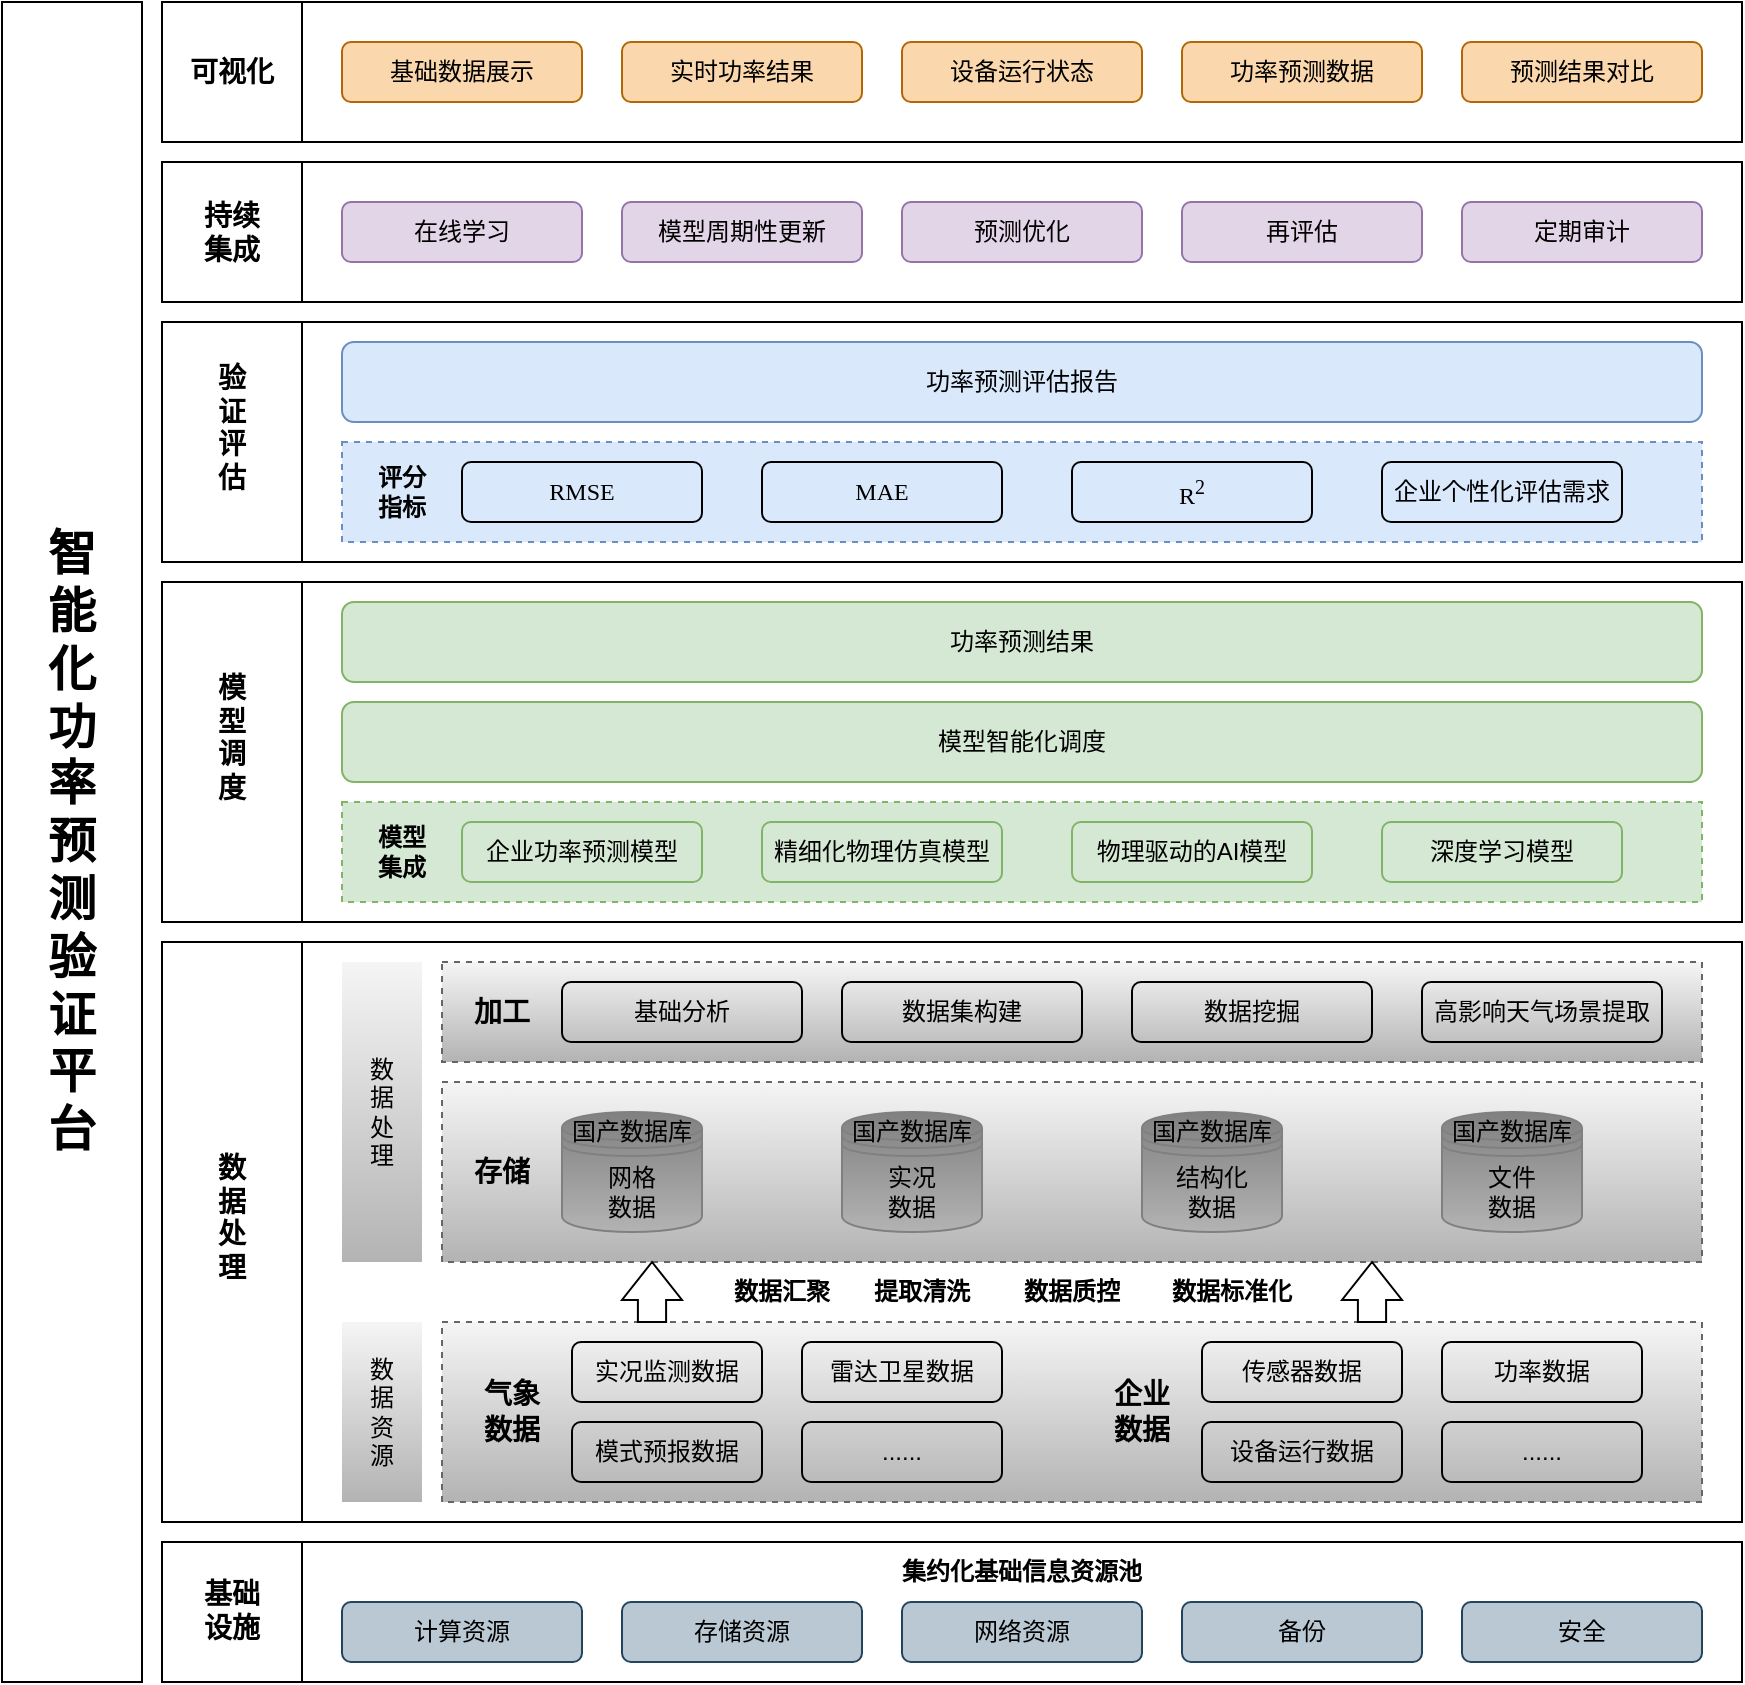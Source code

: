 <mxfile version="24.7.14">
  <diagram name="第 1 页" id="U8_30fp2nvI91OFab40k">
    <mxGraphModel dx="2601" dy="2088" grid="1" gridSize="10" guides="1" tooltips="1" connect="1" arrows="1" fold="1" page="1" pageScale="1" pageWidth="827" pageHeight="1169" math="0" shadow="0">
      <root>
        <mxCell id="0" />
        <mxCell id="1" parent="0" />
        <mxCell id="UFrKVk_Evucttn0kIX_x-15" value="" style="rounded=0;whiteSpace=wrap;html=1;fillColor=none;" vertex="1" parent="1">
          <mxGeometry x="100" y="400" width="720" height="290" as="geometry" />
        </mxCell>
        <mxCell id="UFrKVk_Evucttn0kIX_x-48" value="" style="rounded=0;whiteSpace=wrap;html=1;fillColor=#f5f5f5;gradientColor=#b3b3b3;strokeColor=#666666;dashed=1;" vertex="1" parent="1">
          <mxGeometry x="170" y="470" width="630" height="90" as="geometry" />
        </mxCell>
        <mxCell id="UFrKVk_Evucttn0kIX_x-50" value="" style="shape=datastore;whiteSpace=wrap;html=1;fillColor=#808080;gradientColor=#b3b3b3;strokeColor=#808080;" vertex="1" parent="1">
          <mxGeometry x="230" y="485" width="70" height="60" as="geometry" />
        </mxCell>
        <mxCell id="UFrKVk_Evucttn0kIX_x-51" value="网格&lt;div&gt;数据&lt;/div&gt;" style="text;html=1;align=center;verticalAlign=middle;whiteSpace=wrap;rounded=0;" vertex="1" parent="1">
          <mxGeometry x="235" y="510" width="60" height="30" as="geometry" />
        </mxCell>
        <mxCell id="UFrKVk_Evucttn0kIX_x-7" value="" style="rounded=0;whiteSpace=wrap;html=1;fillColor=none;" vertex="1" parent="1">
          <mxGeometry x="100" y="700" width="720" height="70" as="geometry" />
        </mxCell>
        <mxCell id="UFrKVk_Evucttn0kIX_x-18" value="" style="rounded=0;whiteSpace=wrap;html=1;fillColor=#f5f5f5;gradientColor=#b3b3b3;strokeColor=#666666;dashed=1;" vertex="1" parent="1">
          <mxGeometry x="170" y="590" width="630" height="90" as="geometry" />
        </mxCell>
        <mxCell id="UFrKVk_Evucttn0kIX_x-1" value="计算资源" style="rounded=1;whiteSpace=wrap;html=1;fillColor=#bac8d3;strokeColor=#23445d;" vertex="1" parent="1">
          <mxGeometry x="120" y="730" width="120" height="30" as="geometry" />
        </mxCell>
        <mxCell id="UFrKVk_Evucttn0kIX_x-2" value="存储资源" style="rounded=1;whiteSpace=wrap;html=1;fillColor=#bac8d3;strokeColor=#23445d;" vertex="1" parent="1">
          <mxGeometry x="260" y="730" width="120" height="30" as="geometry" />
        </mxCell>
        <mxCell id="UFrKVk_Evucttn0kIX_x-3" value="网络资源" style="rounded=1;whiteSpace=wrap;html=1;fillColor=#bac8d3;strokeColor=#23445d;" vertex="1" parent="1">
          <mxGeometry x="400" y="730" width="120" height="30" as="geometry" />
        </mxCell>
        <mxCell id="UFrKVk_Evucttn0kIX_x-4" value="备份" style="rounded=1;whiteSpace=wrap;html=1;fillColor=#bac8d3;strokeColor=#23445d;" vertex="1" parent="1">
          <mxGeometry x="540" y="730" width="120" height="30" as="geometry" />
        </mxCell>
        <mxCell id="UFrKVk_Evucttn0kIX_x-5" value="安全" style="rounded=1;whiteSpace=wrap;html=1;fillColor=#bac8d3;strokeColor=#23445d;" vertex="1" parent="1">
          <mxGeometry x="680" y="730" width="120" height="30" as="geometry" />
        </mxCell>
        <mxCell id="UFrKVk_Evucttn0kIX_x-6" value="&lt;font face=&quot;Times New Roman&quot; style=&quot;font-size: 14px;&quot;&gt;&lt;b style=&quot;&quot;&gt;基础&lt;/b&gt;&lt;/font&gt;&lt;div&gt;&lt;font face=&quot;xRImtguvzTZKVekVsjoN&quot; style=&quot;font-size: 14px;&quot;&gt;&lt;b style=&quot;&quot;&gt;设施&lt;/b&gt;&lt;/font&gt;&lt;/div&gt;" style="whiteSpace=wrap;html=1;aspect=fixed;fillColor=none;" vertex="1" parent="1">
          <mxGeometry x="30" y="700" width="70" height="70" as="geometry" />
        </mxCell>
        <mxCell id="UFrKVk_Evucttn0kIX_x-8" value="&lt;b&gt;集约化基础信息资源池&lt;/b&gt;" style="text;html=1;align=center;verticalAlign=middle;whiteSpace=wrap;rounded=0;" vertex="1" parent="1">
          <mxGeometry x="355" y="700" width="210" height="30" as="geometry" />
        </mxCell>
        <mxCell id="UFrKVk_Evucttn0kIX_x-13" value="数&lt;div&gt;据&lt;/div&gt;&lt;div&gt;资&lt;/div&gt;&lt;div&gt;源&lt;/div&gt;" style="rounded=0;whiteSpace=wrap;html=1;fillColor=#f5f5f5;strokeColor=none;gradientColor=#b3b3b3;" vertex="1" parent="1">
          <mxGeometry x="120" y="590" width="40" height="90" as="geometry" />
        </mxCell>
        <mxCell id="UFrKVk_Evucttn0kIX_x-17" value="&lt;font style=&quot;font-size: 14px;&quot;&gt;&lt;b style=&quot;&quot;&gt;数&lt;/b&gt;&lt;/font&gt;&lt;div&gt;&lt;font style=&quot;font-size: 14px;&quot;&gt;&lt;b&gt;据&lt;/b&gt;&lt;/font&gt;&lt;/div&gt;&lt;div&gt;&lt;font style=&quot;font-size: 14px;&quot;&gt;&lt;b&gt;处&lt;/b&gt;&lt;/font&gt;&lt;/div&gt;&lt;div&gt;&lt;font style=&quot;font-size: 14px;&quot;&gt;&lt;b&gt;理&lt;/b&gt;&lt;/font&gt;&lt;/div&gt;&lt;div&gt;&lt;br&gt;&lt;/div&gt;" style="rounded=0;whiteSpace=wrap;html=1;fillColor=none;" vertex="1" parent="1">
          <mxGeometry x="30" y="400" width="70" height="290" as="geometry" />
        </mxCell>
        <mxCell id="UFrKVk_Evucttn0kIX_x-19" value="&lt;font face=&quot;Times New Roman&quot; style=&quot;font-size: 14px;&quot;&gt;&lt;b&gt;气象&lt;/b&gt;&lt;/font&gt;&lt;div&gt;&lt;font style=&quot;font-size: 14px;&quot;&gt;&lt;b&gt;数据&lt;/b&gt;&lt;/font&gt;&lt;/div&gt;" style="text;html=1;align=center;verticalAlign=middle;whiteSpace=wrap;rounded=0;" vertex="1" parent="1">
          <mxGeometry x="175" y="605" width="60" height="60" as="geometry" />
        </mxCell>
        <mxCell id="UFrKVk_Evucttn0kIX_x-21" value="实况监测数据" style="rounded=1;whiteSpace=wrap;html=1;fillColor=none;" vertex="1" parent="1">
          <mxGeometry x="235" y="600" width="95" height="30" as="geometry" />
        </mxCell>
        <mxCell id="UFrKVk_Evucttn0kIX_x-22" value="模式预报数据" style="rounded=1;whiteSpace=wrap;html=1;fillColor=none;" vertex="1" parent="1">
          <mxGeometry x="235" y="640" width="95" height="30" as="geometry" />
        </mxCell>
        <mxCell id="UFrKVk_Evucttn0kIX_x-23" value="雷达卫星数据" style="rounded=1;whiteSpace=wrap;html=1;fillColor=none;" vertex="1" parent="1">
          <mxGeometry x="350" y="600" width="100" height="30" as="geometry" />
        </mxCell>
        <mxCell id="UFrKVk_Evucttn0kIX_x-24" value="......" style="rounded=1;whiteSpace=wrap;html=1;fillColor=none;" vertex="1" parent="1">
          <mxGeometry x="350" y="640" width="100" height="30" as="geometry" />
        </mxCell>
        <mxCell id="UFrKVk_Evucttn0kIX_x-34" value="&lt;font face=&quot;Times New Roman&quot; style=&quot;font-size: 14px;&quot;&gt;&lt;b&gt;企业&lt;/b&gt;&lt;/font&gt;&lt;div&gt;&lt;font style=&quot;font-size: 14px;&quot;&gt;&lt;b&gt;数据&lt;/b&gt;&lt;/font&gt;&lt;/div&gt;" style="text;html=1;align=center;verticalAlign=middle;whiteSpace=wrap;rounded=1;" vertex="1" parent="1">
          <mxGeometry x="490" y="605" width="60" height="60" as="geometry" />
        </mxCell>
        <mxCell id="UFrKVk_Evucttn0kIX_x-35" value="传感器数据" style="rounded=1;whiteSpace=wrap;html=1;fillColor=none;" vertex="1" parent="1">
          <mxGeometry x="550" y="600" width="100" height="30" as="geometry" />
        </mxCell>
        <mxCell id="UFrKVk_Evucttn0kIX_x-36" value="功率数据" style="rounded=1;whiteSpace=wrap;html=1;fillColor=none;" vertex="1" parent="1">
          <mxGeometry x="670" y="600" width="100" height="30" as="geometry" />
        </mxCell>
        <mxCell id="UFrKVk_Evucttn0kIX_x-37" value="设备运行数据" style="rounded=1;whiteSpace=wrap;html=1;fillColor=none;" vertex="1" parent="1">
          <mxGeometry x="550" y="640" width="100" height="30" as="geometry" />
        </mxCell>
        <mxCell id="UFrKVk_Evucttn0kIX_x-38" value="......" style="rounded=1;whiteSpace=wrap;html=1;fillColor=none;" vertex="1" parent="1">
          <mxGeometry x="670" y="640" width="100" height="30" as="geometry" />
        </mxCell>
        <mxCell id="UFrKVk_Evucttn0kIX_x-39" value="数&lt;div&gt;据&lt;/div&gt;&lt;div&gt;处&lt;/div&gt;&lt;div&gt;理&lt;/div&gt;" style="rounded=0;whiteSpace=wrap;html=1;fillColor=#f5f5f5;strokeColor=none;gradientColor=#b3b3b3;" vertex="1" parent="1">
          <mxGeometry x="120" y="410" width="40" height="150" as="geometry" />
        </mxCell>
        <mxCell id="UFrKVk_Evucttn0kIX_x-42" value="" style="html=1;shadow=0;dashed=0;align=center;verticalAlign=middle;shape=mxgraph.arrows2.arrow;dy=0.53;dx=19;direction=north;notch=0;" vertex="1" parent="1">
          <mxGeometry x="260" y="560" width="30" height="30" as="geometry" />
        </mxCell>
        <mxCell id="UFrKVk_Evucttn0kIX_x-43" value="" style="html=1;shadow=0;dashed=0;align=center;verticalAlign=middle;shape=mxgraph.arrows2.arrow;dy=0.53;dx=19;direction=north;notch=0;" vertex="1" parent="1">
          <mxGeometry x="620" y="560" width="30" height="30" as="geometry" />
        </mxCell>
        <mxCell id="UFrKVk_Evucttn0kIX_x-44" value="&lt;b&gt;数据汇聚&lt;/b&gt;" style="text;html=1;align=center;verticalAlign=middle;whiteSpace=wrap;rounded=0;" vertex="1" parent="1">
          <mxGeometry x="310" y="560" width="60" height="30" as="geometry" />
        </mxCell>
        <mxCell id="UFrKVk_Evucttn0kIX_x-45" value="&lt;b&gt;提取清洗&lt;/b&gt;" style="text;html=1;align=center;verticalAlign=middle;whiteSpace=wrap;rounded=0;" vertex="1" parent="1">
          <mxGeometry x="380" y="560" width="60" height="30" as="geometry" />
        </mxCell>
        <mxCell id="UFrKVk_Evucttn0kIX_x-46" value="&lt;b&gt;数据质控&lt;/b&gt;" style="text;html=1;align=center;verticalAlign=middle;whiteSpace=wrap;rounded=0;" vertex="1" parent="1">
          <mxGeometry x="455" y="560" width="60" height="30" as="geometry" />
        </mxCell>
        <mxCell id="UFrKVk_Evucttn0kIX_x-47" value="&lt;b&gt;数据标准化&lt;/b&gt;" style="text;html=1;align=center;verticalAlign=middle;whiteSpace=wrap;rounded=0;" vertex="1" parent="1">
          <mxGeometry x="530" y="560" width="70" height="30" as="geometry" />
        </mxCell>
        <mxCell id="UFrKVk_Evucttn0kIX_x-49" value="&lt;b&gt;&lt;font style=&quot;font-size: 14px;&quot;&gt;存储&lt;/font&gt;&lt;/b&gt;" style="text;html=1;align=center;verticalAlign=middle;whiteSpace=wrap;rounded=0;" vertex="1" parent="1">
          <mxGeometry x="170" y="500" width="60" height="30" as="geometry" />
        </mxCell>
        <mxCell id="UFrKVk_Evucttn0kIX_x-52" value="实况&lt;div&gt;数据&lt;/div&gt;" style="shape=datastore;whiteSpace=wrap;html=1;fillColor=#808080;gradientColor=#b3b3b3;strokeColor=#808080;" vertex="1" parent="1">
          <mxGeometry x="370" y="485" width="70" height="60" as="geometry" />
        </mxCell>
        <mxCell id="UFrKVk_Evucttn0kIX_x-53" value="结构化&lt;div&gt;数据&lt;/div&gt;" style="shape=datastore;whiteSpace=wrap;html=1;fillColor=#808080;gradientColor=#b3b3b3;strokeColor=#808080;" vertex="1" parent="1">
          <mxGeometry x="520" y="485" width="70" height="60" as="geometry" />
        </mxCell>
        <mxCell id="UFrKVk_Evucttn0kIX_x-54" value="&lt;div&gt;文件&lt;/div&gt;&lt;div&gt;数据&lt;/div&gt;" style="shape=datastore;whiteSpace=wrap;html=1;fillColor=#808080;gradientColor=#b3b3b3;strokeColor=#808080;" vertex="1" parent="1">
          <mxGeometry x="670" y="485" width="70" height="60" as="geometry" />
        </mxCell>
        <mxCell id="UFrKVk_Evucttn0kIX_x-55" value="" style="rounded=0;whiteSpace=wrap;html=1;fillColor=#f5f5f5;gradientColor=#b3b3b3;strokeColor=#666666;dashed=1;" vertex="1" parent="1">
          <mxGeometry x="170" y="410" width="630" height="50" as="geometry" />
        </mxCell>
        <mxCell id="UFrKVk_Evucttn0kIX_x-56" value="&lt;b&gt;&lt;font style=&quot;font-size: 14px;&quot;&gt;加工&lt;/font&gt;&lt;/b&gt;" style="text;html=1;align=center;verticalAlign=middle;whiteSpace=wrap;rounded=0;" vertex="1" parent="1">
          <mxGeometry x="170" y="420" width="60" height="30" as="geometry" />
        </mxCell>
        <mxCell id="UFrKVk_Evucttn0kIX_x-57" value="基础分析" style="rounded=1;whiteSpace=wrap;html=1;fillColor=none;" vertex="1" parent="1">
          <mxGeometry x="230" y="420" width="120" height="30" as="geometry" />
        </mxCell>
        <mxCell id="UFrKVk_Evucttn0kIX_x-58" value="数据集构建" style="rounded=1;whiteSpace=wrap;html=1;fillColor=none;" vertex="1" parent="1">
          <mxGeometry x="370" y="420" width="120" height="30" as="geometry" />
        </mxCell>
        <mxCell id="UFrKVk_Evucttn0kIX_x-59" value="数据挖掘" style="rounded=1;whiteSpace=wrap;html=1;fillColor=none;" vertex="1" parent="1">
          <mxGeometry x="515" y="420" width="120" height="30" as="geometry" />
        </mxCell>
        <mxCell id="UFrKVk_Evucttn0kIX_x-60" value="高影响天气场景提取" style="rounded=1;whiteSpace=wrap;html=1;fillColor=none;" vertex="1" parent="1">
          <mxGeometry x="660" y="420" width="120" height="30" as="geometry" />
        </mxCell>
        <mxCell id="UFrKVk_Evucttn0kIX_x-61" value="" style="rounded=0;whiteSpace=wrap;html=1;fillColor=none;" vertex="1" parent="1">
          <mxGeometry x="100" y="220" width="720" height="170" as="geometry" />
        </mxCell>
        <mxCell id="UFrKVk_Evucttn0kIX_x-62" value="" style="rounded=0;whiteSpace=wrap;html=1;fillColor=#d5e8d4;strokeColor=#82b366;dashed=1;" vertex="1" parent="1">
          <mxGeometry x="120" y="330" width="680" height="50" as="geometry" />
        </mxCell>
        <mxCell id="UFrKVk_Evucttn0kIX_x-64" value="&lt;div&gt;&lt;span style=&quot;font-size: 14px;&quot;&gt;&lt;b&gt;模&lt;/b&gt;&lt;/span&gt;&lt;/div&gt;&lt;div&gt;&lt;span style=&quot;font-size: 14px;&quot;&gt;&lt;b&gt;型&lt;/b&gt;&lt;/span&gt;&lt;/div&gt;&lt;div&gt;&lt;span style=&quot;font-size: 14px;&quot;&gt;&lt;b&gt;调&lt;/b&gt;&lt;/span&gt;&lt;/div&gt;&lt;div&gt;&lt;span style=&quot;font-size: 14px;&quot;&gt;&lt;b&gt;度&lt;/b&gt;&lt;/span&gt;&lt;/div&gt;&lt;div&gt;&lt;br&gt;&lt;/div&gt;" style="rounded=0;whiteSpace=wrap;html=1;fillColor=none;" vertex="1" parent="1">
          <mxGeometry x="30" y="220" width="70" height="170" as="geometry" />
        </mxCell>
        <mxCell id="UFrKVk_Evucttn0kIX_x-95" value="&lt;div&gt;&lt;b&gt;模&lt;span style=&quot;background-color: initial;&quot;&gt;型&lt;/span&gt;&lt;/b&gt;&lt;/div&gt;&lt;div&gt;&lt;b&gt;集成&lt;/b&gt;&lt;/div&gt;" style="text;html=1;align=center;verticalAlign=middle;whiteSpace=wrap;rounded=1;fillColor=none;strokeColor=none;" vertex="1" parent="1">
          <mxGeometry x="120" y="340" width="60" height="30" as="geometry" />
        </mxCell>
        <mxCell id="UFrKVk_Evucttn0kIX_x-96" value="企业功率预测模型" style="rounded=1;whiteSpace=wrap;html=1;fillColor=#d5e8d4;strokeColor=#82b366;" vertex="1" parent="1">
          <mxGeometry x="180" y="340" width="120" height="30" as="geometry" />
        </mxCell>
        <mxCell id="UFrKVk_Evucttn0kIX_x-97" value="精细化物理仿真模型" style="rounded=1;whiteSpace=wrap;html=1;fillColor=#d5e8d4;strokeColor=#82b366;" vertex="1" parent="1">
          <mxGeometry x="330" y="340" width="120" height="30" as="geometry" />
        </mxCell>
        <mxCell id="UFrKVk_Evucttn0kIX_x-98" value="物理驱动的AI模型" style="rounded=1;whiteSpace=wrap;html=1;fillColor=#d5e8d4;strokeColor=#82b366;" vertex="1" parent="1">
          <mxGeometry x="485" y="340" width="120" height="30" as="geometry" />
        </mxCell>
        <mxCell id="UFrKVk_Evucttn0kIX_x-99" value="深度学习模型" style="rounded=1;whiteSpace=wrap;html=1;fillColor=#d5e8d4;strokeColor=#82b366;" vertex="1" parent="1">
          <mxGeometry x="640" y="340" width="120" height="30" as="geometry" />
        </mxCell>
        <mxCell id="UFrKVk_Evucttn0kIX_x-101" value="模型智能化调度" style="rounded=1;whiteSpace=wrap;html=1;fillColor=#d5e8d4;strokeColor=#82b366;" vertex="1" parent="1">
          <mxGeometry x="120" y="280" width="680" height="40" as="geometry" />
        </mxCell>
        <mxCell id="UFrKVk_Evucttn0kIX_x-102" value="功率预测结果" style="rounded=1;whiteSpace=wrap;html=1;fillColor=#d5e8d4;strokeColor=#82b366;" vertex="1" parent="1">
          <mxGeometry x="120" y="230" width="680" height="40" as="geometry" />
        </mxCell>
        <mxCell id="UFrKVk_Evucttn0kIX_x-103" value="" style="rounded=0;whiteSpace=wrap;html=1;fillColor=none;" vertex="1" parent="1">
          <mxGeometry x="100" y="90" width="720" height="120" as="geometry" />
        </mxCell>
        <mxCell id="UFrKVk_Evucttn0kIX_x-104" value="" style="rounded=0;whiteSpace=wrap;html=1;dashed=1;fillColor=#dae8fc;strokeColor=#6c8ebf;" vertex="1" parent="1">
          <mxGeometry x="120" y="150" width="680" height="50" as="geometry" />
        </mxCell>
        <mxCell id="UFrKVk_Evucttn0kIX_x-105" value="&lt;span style=&quot;font-size: 14px;&quot;&gt;&lt;b&gt;验&lt;/b&gt;&lt;/span&gt;&lt;div&gt;&lt;span style=&quot;font-size: 14px;&quot;&gt;&lt;b&gt;证&lt;/b&gt;&lt;/span&gt;&lt;/div&gt;&lt;div&gt;&lt;div&gt;&lt;span style=&quot;font-size: 14px;&quot;&gt;&lt;b&gt;评&lt;/b&gt;&lt;/span&gt;&lt;/div&gt;&lt;div&gt;&lt;span style=&quot;font-size: 14px;&quot;&gt;&lt;b&gt;估&lt;/b&gt;&lt;/span&gt;&lt;/div&gt;&lt;div&gt;&lt;br&gt;&lt;/div&gt;&lt;/div&gt;" style="rounded=0;whiteSpace=wrap;html=1;fillColor=none;" vertex="1" parent="1">
          <mxGeometry x="30" y="90" width="70" height="120" as="geometry" />
        </mxCell>
        <mxCell id="UFrKVk_Evucttn0kIX_x-106" value="&lt;b&gt;评分&lt;/b&gt;&lt;div&gt;&lt;b&gt;指标&lt;/b&gt;&lt;/div&gt;" style="text;html=1;align=center;verticalAlign=middle;whiteSpace=wrap;rounded=0;" vertex="1" parent="1">
          <mxGeometry x="120" y="160" width="60" height="30" as="geometry" />
        </mxCell>
        <mxCell id="UFrKVk_Evucttn0kIX_x-107" value="&lt;font style=&quot;&quot; face=&quot;Times New Roman&quot;&gt;RMSE&lt;/font&gt;" style="rounded=1;whiteSpace=wrap;html=1;fillColor=none;" vertex="1" parent="1">
          <mxGeometry x="180" y="160" width="120" height="30" as="geometry" />
        </mxCell>
        <mxCell id="UFrKVk_Evucttn0kIX_x-108" value="&lt;font style=&quot;&quot; face=&quot;Times New Roman&quot;&gt;MAE&lt;/font&gt;" style="rounded=1;whiteSpace=wrap;html=1;fillColor=none;" vertex="1" parent="1">
          <mxGeometry x="330" y="160" width="120" height="30" as="geometry" />
        </mxCell>
        <mxCell id="UFrKVk_Evucttn0kIX_x-109" value="&lt;font style=&quot;&quot; face=&quot;Times New Roman&quot;&gt;R&lt;sup style=&quot;&quot;&gt;2&lt;/sup&gt;&lt;/font&gt;" style="rounded=1;whiteSpace=wrap;html=1;fillColor=none;" vertex="1" parent="1">
          <mxGeometry x="485" y="160" width="120" height="30" as="geometry" />
        </mxCell>
        <mxCell id="UFrKVk_Evucttn0kIX_x-110" value="企业个性化评估需求" style="rounded=1;whiteSpace=wrap;html=1;fillColor=none;" vertex="1" parent="1">
          <mxGeometry x="640" y="160" width="120" height="30" as="geometry" />
        </mxCell>
        <mxCell id="UFrKVk_Evucttn0kIX_x-114" value="功率预测评估报告" style="rounded=1;whiteSpace=wrap;html=1;fillColor=#dae8fc;strokeColor=#6c8ebf;" vertex="1" parent="1">
          <mxGeometry x="120" y="100" width="680" height="40" as="geometry" />
        </mxCell>
        <mxCell id="UFrKVk_Evucttn0kIX_x-118" value="" style="rounded=0;whiteSpace=wrap;html=1;fillColor=none;" vertex="1" parent="1">
          <mxGeometry x="100" y="10" width="720" height="70" as="geometry" />
        </mxCell>
        <mxCell id="UFrKVk_Evucttn0kIX_x-119" value="&lt;font style=&quot;font-size: 14px;&quot;&gt;&lt;b&gt;持续&lt;/b&gt;&lt;/font&gt;&lt;div&gt;&lt;font style=&quot;font-size: 14px;&quot;&gt;&lt;b&gt;集成&lt;/b&gt;&lt;/font&gt;&lt;/div&gt;" style="rounded=0;whiteSpace=wrap;html=1;fillColor=none;" vertex="1" parent="1">
          <mxGeometry x="30" y="10" width="70" height="70" as="geometry" />
        </mxCell>
        <mxCell id="UFrKVk_Evucttn0kIX_x-120" value="在线学习" style="rounded=1;whiteSpace=wrap;html=1;fillColor=#e1d5e7;strokeColor=#9673a6;" vertex="1" parent="1">
          <mxGeometry x="120" y="30" width="120" height="30" as="geometry" />
        </mxCell>
        <mxCell id="UFrKVk_Evucttn0kIX_x-121" value="模型周期性更新" style="rounded=1;whiteSpace=wrap;html=1;fillColor=#e1d5e7;strokeColor=#9673a6;" vertex="1" parent="1">
          <mxGeometry x="260" y="30" width="120" height="30" as="geometry" />
        </mxCell>
        <mxCell id="UFrKVk_Evucttn0kIX_x-122" value="预测优化" style="rounded=1;whiteSpace=wrap;html=1;fillColor=#e1d5e7;strokeColor=#9673a6;" vertex="1" parent="1">
          <mxGeometry x="400" y="30" width="120" height="30" as="geometry" />
        </mxCell>
        <mxCell id="UFrKVk_Evucttn0kIX_x-123" value="再评估" style="rounded=1;whiteSpace=wrap;html=1;fillColor=#e1d5e7;strokeColor=#9673a6;" vertex="1" parent="1">
          <mxGeometry x="540" y="30" width="120" height="30" as="geometry" />
        </mxCell>
        <mxCell id="UFrKVk_Evucttn0kIX_x-124" value="定期审计" style="rounded=1;whiteSpace=wrap;html=1;fillColor=#e1d5e7;strokeColor=#9673a6;" vertex="1" parent="1">
          <mxGeometry x="680" y="30" width="120" height="30" as="geometry" />
        </mxCell>
        <mxCell id="UFrKVk_Evucttn0kIX_x-125" value="国产数据库" style="text;html=1;align=center;verticalAlign=middle;whiteSpace=wrap;rounded=0;" vertex="1" parent="1">
          <mxGeometry x="230" y="480" width="70" height="30" as="geometry" />
        </mxCell>
        <mxCell id="UFrKVk_Evucttn0kIX_x-126" value="国产数据库" style="text;html=1;align=center;verticalAlign=middle;whiteSpace=wrap;rounded=0;" vertex="1" parent="1">
          <mxGeometry x="370" y="480" width="70" height="30" as="geometry" />
        </mxCell>
        <mxCell id="UFrKVk_Evucttn0kIX_x-127" value="国产数据库" style="text;html=1;align=center;verticalAlign=middle;whiteSpace=wrap;rounded=0;" vertex="1" parent="1">
          <mxGeometry x="520" y="480" width="70" height="30" as="geometry" />
        </mxCell>
        <mxCell id="UFrKVk_Evucttn0kIX_x-128" value="国产数据库" style="text;html=1;align=center;verticalAlign=middle;whiteSpace=wrap;rounded=0;" vertex="1" parent="1">
          <mxGeometry x="670" y="480" width="70" height="30" as="geometry" />
        </mxCell>
        <mxCell id="UFrKVk_Evucttn0kIX_x-129" value="&lt;div&gt;&lt;b style=&quot;&quot;&gt;&lt;font style=&quot;font-size: 24px;&quot;&gt;智&lt;/font&gt;&lt;/b&gt;&lt;/div&gt;&lt;div&gt;&lt;b&gt;&lt;font style=&quot;font-size: 24px;&quot;&gt;能&lt;/font&gt;&lt;/b&gt;&lt;/div&gt;&lt;div&gt;&lt;b&gt;&lt;font style=&quot;font-size: 24px;&quot;&gt;化&lt;/font&gt;&lt;/b&gt;&lt;/div&gt;&lt;div&gt;&lt;b style=&quot;background-color: initial;&quot;&gt;&lt;font style=&quot;font-size: 24px;&quot;&gt;功&lt;/font&gt;&lt;/b&gt;&lt;/div&gt;&lt;div&gt;&lt;b style=&quot;background-color: initial;&quot;&gt;&lt;font style=&quot;font-size: 24px;&quot;&gt;率&lt;/font&gt;&lt;/b&gt;&lt;/div&gt;&lt;div&gt;&lt;b style=&quot;background-color: initial;&quot;&gt;&lt;font style=&quot;font-size: 24px;&quot;&gt;预&lt;/font&gt;&lt;/b&gt;&lt;/div&gt;&lt;div&gt;&lt;b style=&quot;background-color: initial;&quot;&gt;&lt;font style=&quot;font-size: 24px;&quot;&gt;测&lt;/font&gt;&lt;/b&gt;&lt;/div&gt;&lt;div&gt;&lt;b&gt;&lt;font style=&quot;font-size: 24px;&quot;&gt;验&lt;/font&gt;&lt;/b&gt;&lt;/div&gt;&lt;div&gt;&lt;b&gt;&lt;font style=&quot;font-size: 24px;&quot;&gt;证&lt;/font&gt;&lt;/b&gt;&lt;/div&gt;&lt;div&gt;&lt;b style=&quot;background-color: initial;&quot;&gt;&lt;font style=&quot;font-size: 24px;&quot;&gt;平&lt;/font&gt;&lt;/b&gt;&lt;/div&gt;&lt;div&gt;&lt;b style=&quot;background-color: initial;&quot;&gt;&lt;font style=&quot;font-size: 24px;&quot;&gt;台&lt;/font&gt;&lt;/b&gt;&lt;br&gt;&lt;/div&gt;" style="rounded=0;whiteSpace=wrap;html=1;fillColor=none;" vertex="1" parent="1">
          <mxGeometry x="-50" y="-70" width="70" height="840" as="geometry" />
        </mxCell>
        <mxCell id="UFrKVk_Evucttn0kIX_x-130" value="" style="rounded=0;whiteSpace=wrap;html=1;fillColor=none;" vertex="1" parent="1">
          <mxGeometry x="100" y="-70" width="720" height="70" as="geometry" />
        </mxCell>
        <mxCell id="UFrKVk_Evucttn0kIX_x-131" value="&lt;div&gt;&lt;span style=&quot;font-size: 14px;&quot;&gt;&lt;b&gt;可视化&lt;/b&gt;&lt;/span&gt;&lt;/div&gt;" style="rounded=0;whiteSpace=wrap;html=1;fillColor=none;" vertex="1" parent="1">
          <mxGeometry x="30" y="-70" width="70" height="70" as="geometry" />
        </mxCell>
        <mxCell id="UFrKVk_Evucttn0kIX_x-132" value="基础数据展示" style="rounded=1;whiteSpace=wrap;html=1;fillColor=#fad7ac;strokeColor=#b46504;" vertex="1" parent="1">
          <mxGeometry x="120" y="-50" width="120" height="30" as="geometry" />
        </mxCell>
        <mxCell id="UFrKVk_Evucttn0kIX_x-133" value="实时功率结果" style="rounded=1;whiteSpace=wrap;html=1;fillColor=#fad7ac;strokeColor=#b46504;" vertex="1" parent="1">
          <mxGeometry x="260" y="-50" width="120" height="30" as="geometry" />
        </mxCell>
        <mxCell id="UFrKVk_Evucttn0kIX_x-134" value="设备运行状态" style="rounded=1;whiteSpace=wrap;html=1;fillColor=#fad7ac;strokeColor=#b46504;" vertex="1" parent="1">
          <mxGeometry x="400" y="-50" width="120" height="30" as="geometry" />
        </mxCell>
        <mxCell id="UFrKVk_Evucttn0kIX_x-135" value="功率预测数据" style="rounded=1;whiteSpace=wrap;html=1;fillColor=#fad7ac;strokeColor=#b46504;" vertex="1" parent="1">
          <mxGeometry x="540" y="-50" width="120" height="30" as="geometry" />
        </mxCell>
        <mxCell id="UFrKVk_Evucttn0kIX_x-136" value="预测结果对比" style="rounded=1;whiteSpace=wrap;html=1;fillColor=#fad7ac;strokeColor=#b46504;" vertex="1" parent="1">
          <mxGeometry x="680" y="-50" width="120" height="30" as="geometry" />
        </mxCell>
      </root>
    </mxGraphModel>
  </diagram>
</mxfile>
